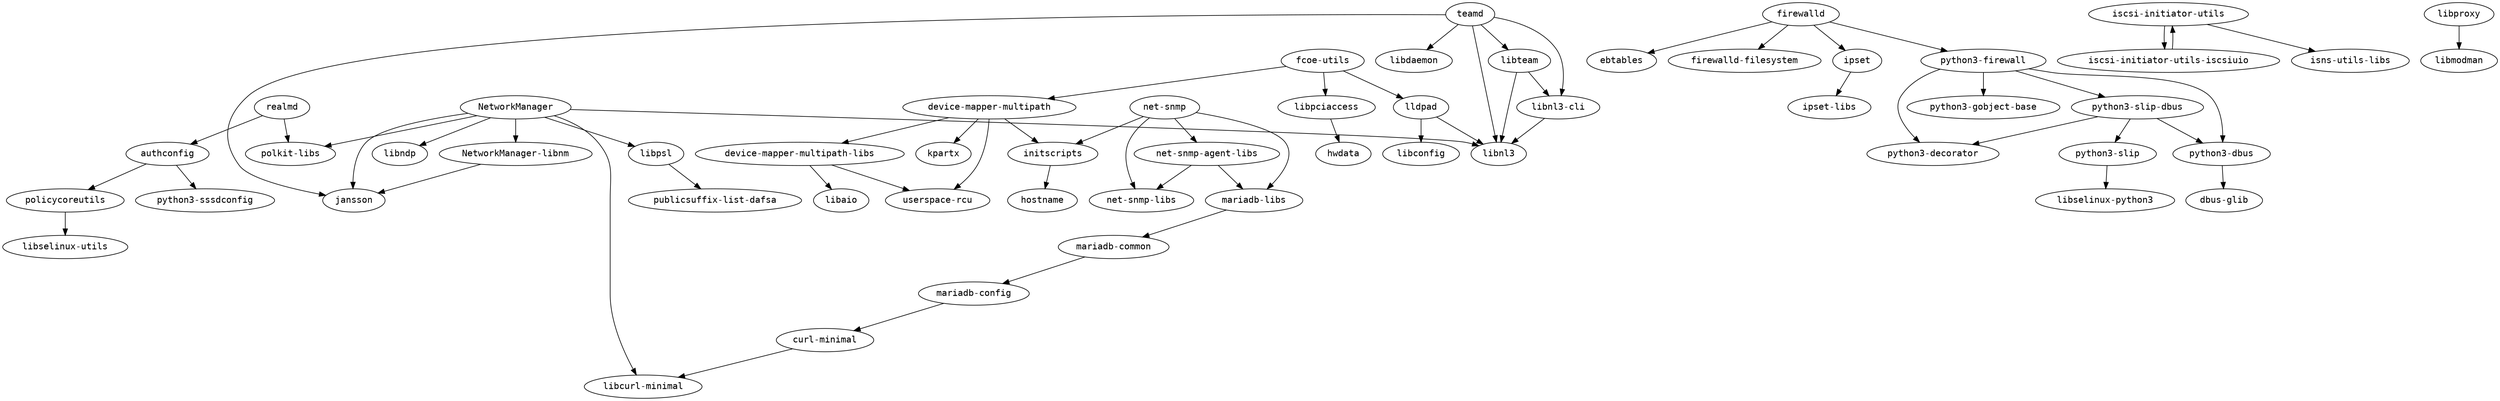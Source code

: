 strict digraph G {
node [fontname=monospace];
  "authconfig" -> "policycoreutils";
  "authconfig" -> "python3-sssdconfig";
  "curl-minimal" -> "libcurl-minimal";
  "device-mapper-multipath" -> "device-mapper-multipath-libs";
  "device-mapper-multipath" -> "initscripts";
  "device-mapper-multipath" -> "kpartx";
  "device-mapper-multipath-libs" -> "libaio";
  "device-mapper-multipath-libs" -> "userspace-rcu";
  "device-mapper-multipath" -> "userspace-rcu";
  "fcoe-utils" -> "device-mapper-multipath";
  "fcoe-utils" -> "libpciaccess";
  "fcoe-utils" -> "lldpad";
  "firewalld" -> "ebtables";
  "firewalld" -> "firewalld-filesystem";
  "firewalld" -> "ipset";
  "firewalld" -> "python3-firewall";
  "initscripts" -> "hostname";
  "ipset" -> "ipset-libs";
  "iscsi-initiator-utils" -> "iscsi-initiator-utils-iscsiuio";
  "iscsi-initiator-utils-iscsiuio" -> "iscsi-initiator-utils";
  "iscsi-initiator-utils" -> "isns-utils-libs";
  "libnl3-cli" -> "libnl3";
  "libpciaccess" -> "hwdata";
  "libproxy" -> "libmodman";
  "libpsl" -> "publicsuffix-list-dafsa";
  "libteam" -> "libnl3";
  "libteam" -> "libnl3-cli";
  "lldpad" -> "libconfig";
  "lldpad" -> "libnl3";
  "mariadb-common" -> "mariadb-config";
  "mariadb-config" -> "curl-minimal";
  "mariadb-libs" -> "mariadb-common";
  "net-snmp-agent-libs" -> "mariadb-libs";
  "net-snmp-agent-libs" -> "net-snmp-libs";
  "net-snmp" -> "initscripts";
  "net-snmp" -> "mariadb-libs";
  "net-snmp" -> "net-snmp-agent-libs";
  "net-snmp" -> "net-snmp-libs";
  "NetworkManager" -> "jansson";
  "NetworkManager" -> "libcurl-minimal";
  "NetworkManager" -> "libndp";
  "NetworkManager" -> "libnl3";
  "NetworkManager-libnm" -> "jansson";
  "NetworkManager" -> "libpsl";
  "NetworkManager" -> "NetworkManager-libnm";
  "NetworkManager" -> "polkit-libs";
  "policycoreutils" -> "libselinux-utils";
  "python3-dbus" -> "dbus-glib";
  "python3-firewall" -> "python3-dbus";
  "python3-firewall" -> "python3-decorator";
  "python3-firewall" -> "python3-gobject-base";
  "python3-firewall" -> "python3-slip-dbus";
  "python3-slip-dbus" -> "python3-dbus";
  "python3-slip-dbus" -> "python3-decorator";
  "python3-slip-dbus" -> "python3-slip";
  "python3-slip" -> "libselinux-python3";
  "realmd" -> "authconfig";
  "realmd" -> "polkit-libs";
  "teamd" -> "jansson";
  "teamd" -> "libdaemon";
  "teamd" -> "libnl3";
  "teamd" -> "libnl3-cli";
  "teamd" -> "libteam";
}
